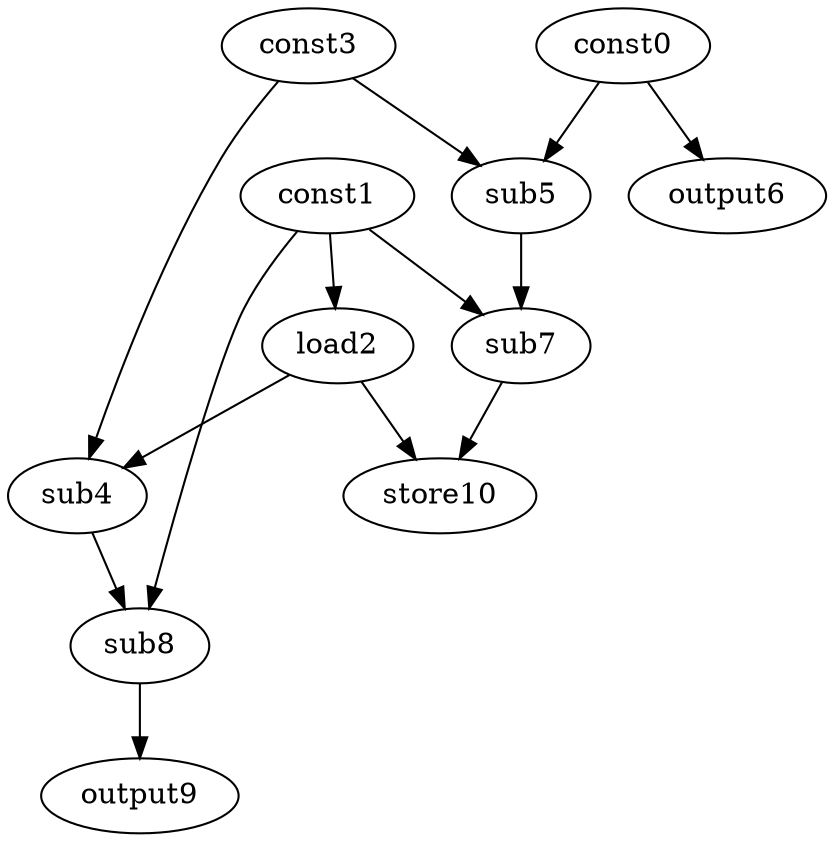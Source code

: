 digraph G { 
const0[opcode=const]; 
const1[opcode=const]; 
load2[opcode=load]; 
const3[opcode=const]; 
sub4[opcode=sub]; 
sub5[opcode=sub]; 
output6[opcode=output]; 
sub7[opcode=sub]; 
sub8[opcode=sub]; 
output9[opcode=output]; 
store10[opcode=store]; 
const1->load2[operand=0];
const0->sub5[operand=0];
const3->sub5[operand=1];
const0->output6[operand=0];
load2->sub4[operand=0];
const3->sub4[operand=1];
const1->sub7[operand=0];
sub5->sub7[operand=1];
const1->sub8[operand=0];
sub4->sub8[operand=1];
sub7->store10[operand=0];
load2->store10[operand=1];
sub8->output9[operand=0];
}

